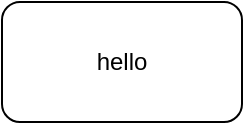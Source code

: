 <mxfile version="21.3.8" type="github">
  <diagram name="Page-1" id="e06QN2AEa8Oh9AWGtaRu">
    <mxGraphModel dx="1135" dy="742" grid="1" gridSize="10" guides="1" tooltips="1" connect="1" arrows="1" fold="1" page="1" pageScale="1" pageWidth="850" pageHeight="1100" math="0" shadow="0">
      <root>
        <mxCell id="0" />
        <mxCell id="1" parent="0" />
        <mxCell id="1bqAFngFYmbD3ovjR92G-1" value="hello" style="rounded=1;whiteSpace=wrap;html=1;" vertex="1" parent="1">
          <mxGeometry x="360" y="350" width="120" height="60" as="geometry" />
        </mxCell>
      </root>
    </mxGraphModel>
  </diagram>
</mxfile>

